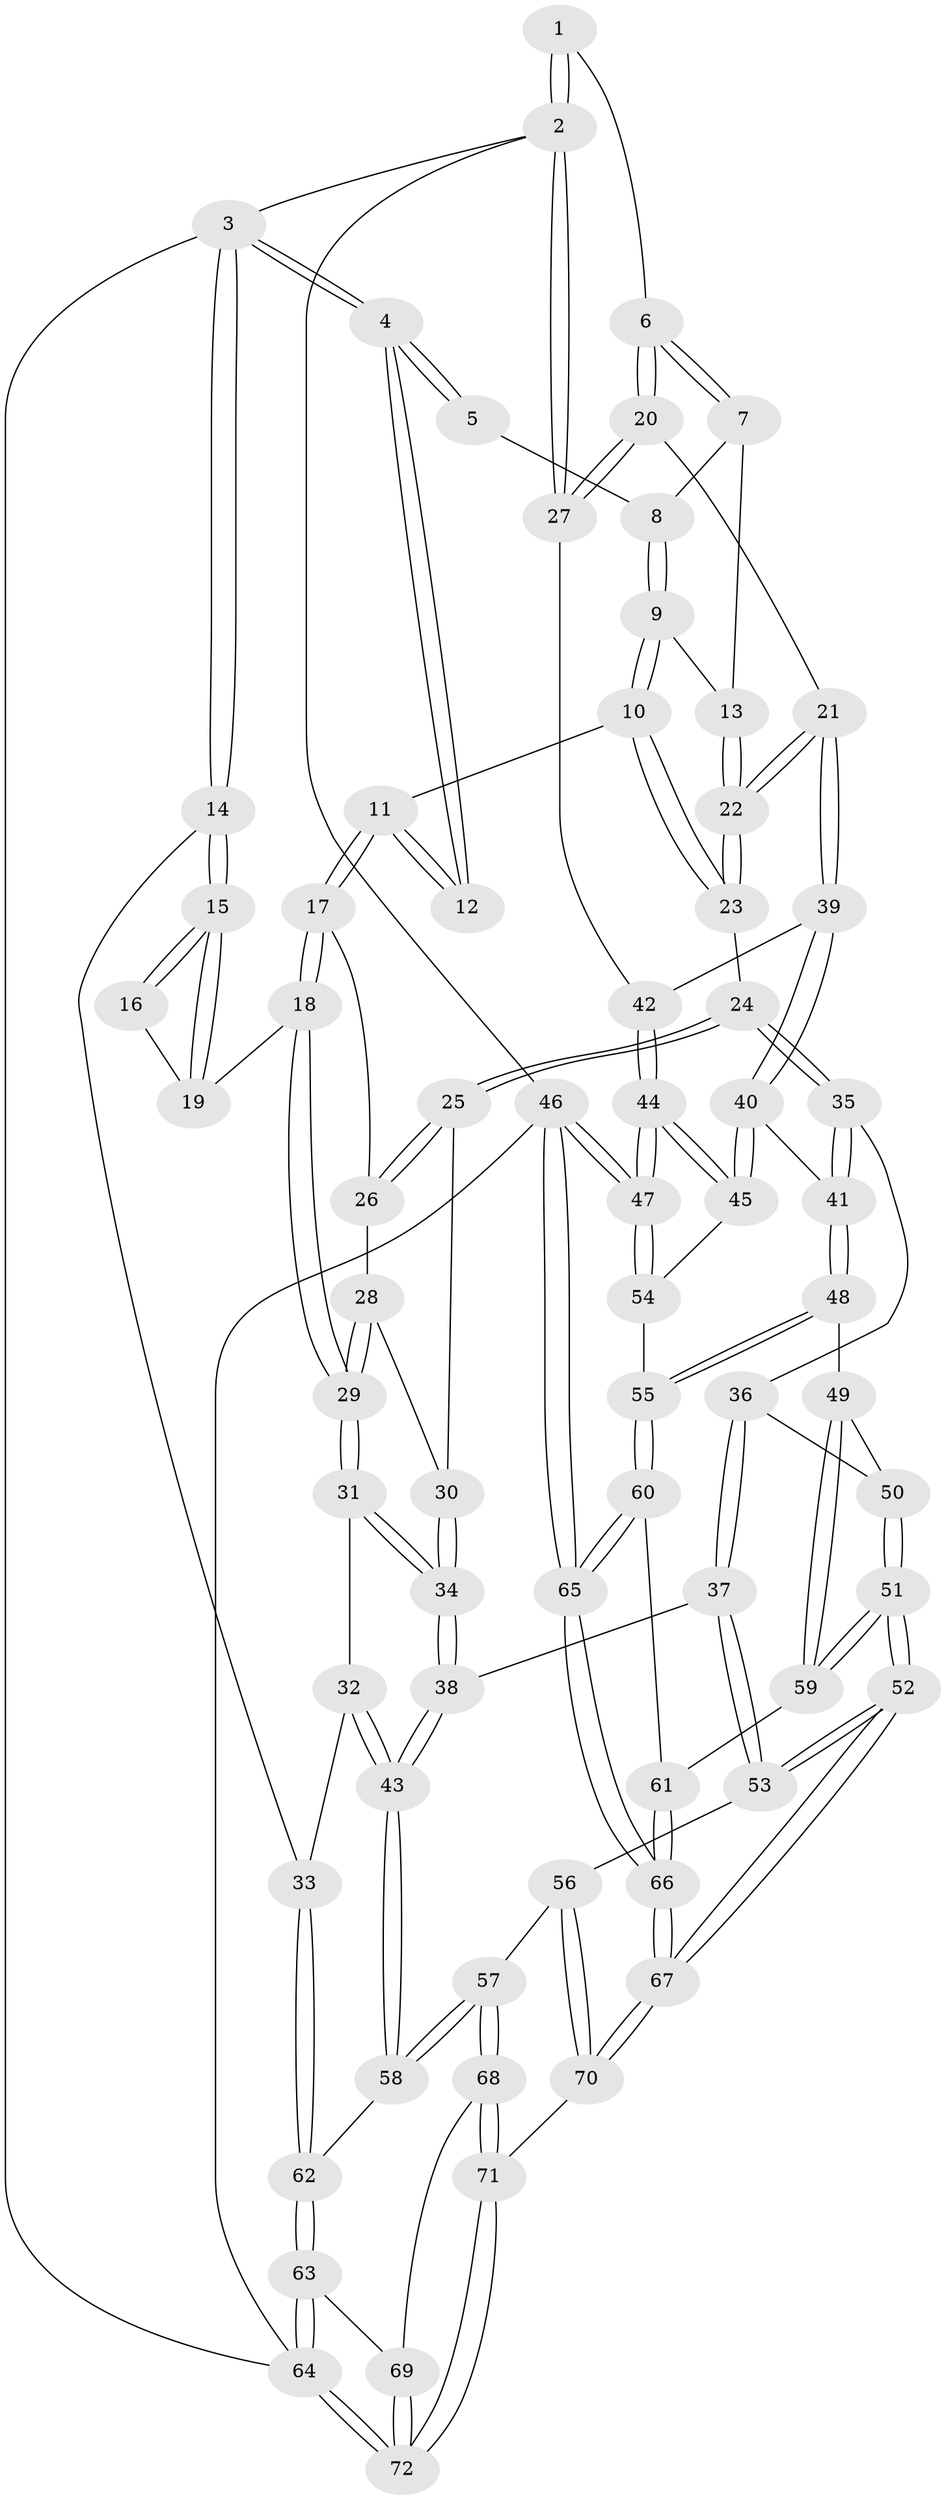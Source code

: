 // Generated by graph-tools (version 1.1) at 2025/27/03/15/25 16:27:57]
// undirected, 72 vertices, 177 edges
graph export_dot {
graph [start="1"]
  node [color=gray90,style=filled];
  1 [pos="+0.7935607908176338+0"];
  2 [pos="+1+0"];
  3 [pos="+0+0"];
  4 [pos="+0.2852044056503864+0"];
  5 [pos="+0.5335754505637204+0"];
  6 [pos="+0.7712876420728147+0.13050135504931834"];
  7 [pos="+0.5989173039227286+0.06858191976449851"];
  8 [pos="+0.5602946593268003+0"];
  9 [pos="+0.48971152259337036+0.13439523596862807"];
  10 [pos="+0.47287376893852956+0.143863313365341"];
  11 [pos="+0.36431411582829093+0.13376079294757853"];
  12 [pos="+0.28437826778938935+0"];
  13 [pos="+0.5563496134116652+0.11902936375625862"];
  14 [pos="+0+0.2712361240992285"];
  15 [pos="+0+0.25229402070558915"];
  16 [pos="+0.20407148687653578+0"];
  17 [pos="+0.36287618560457113+0.1374561975988144"];
  18 [pos="+0.17515620250346783+0.2815533734200725"];
  19 [pos="+0.1420114487915124+0.27087698318973874"];
  20 [pos="+0.7936156152243117+0.21893158729768525"];
  21 [pos="+0.7600638175021271+0.2787693895423154"];
  22 [pos="+0.7372923679901646+0.28026183472222044"];
  23 [pos="+0.6136819595352658+0.3069573704146574"];
  24 [pos="+0.5729591582787171+0.3345759592187501"];
  25 [pos="+0.5343896018596713+0.32530111751157526"];
  26 [pos="+0.4097193856012457+0.27836359985761916"];
  27 [pos="+1+0.11090140012795022"];
  28 [pos="+0.3776596240481978+0.3340280770128888"];
  29 [pos="+0.2073028157511649+0.3352211130351257"];
  30 [pos="+0.38903488850019924+0.39288740672117906"];
  31 [pos="+0.23328551718362492+0.46455430807353115"];
  32 [pos="+0.2276868690612288+0.47142499065342863"];
  33 [pos="+0+0.4394005277075449"];
  34 [pos="+0.388348481111286+0.4863278796648427"];
  35 [pos="+0.5333941801530119+0.42861143798119944"];
  36 [pos="+0.48044685797683084+0.5330718399608472"];
  37 [pos="+0.46489127771069083+0.541290053544694"];
  38 [pos="+0.430431270572468+0.5182990796438941"];
  39 [pos="+0.7862683984770799+0.35165202472017326"];
  40 [pos="+0.806782481378138+0.5113040037696436"];
  41 [pos="+0.7991823658027915+0.5178665567735334"];
  42 [pos="+1+0.3935757932545852"];
  43 [pos="+0.16065669987637396+0.6556437046838289"];
  44 [pos="+1+0.653245537731891"];
  45 [pos="+0.8899532438000193+0.5480449043067502"];
  46 [pos="+1+1"];
  47 [pos="+1+1"];
  48 [pos="+0.7607787764596434+0.5536408009657929"];
  49 [pos="+0.7528739781599435+0.5575926287084543"];
  50 [pos="+0.6213033316072257+0.5583712727119413"];
  51 [pos="+0.5905931034785408+0.7631356104796462"];
  52 [pos="+0.5343082431721188+0.7807459467758525"];
  53 [pos="+0.4307347430269853+0.7152467009826434"];
  54 [pos="+0.8329532203653378+0.7633997798962667"];
  55 [pos="+0.8026096266670227+0.7498784017102554"];
  56 [pos="+0.33218716573439777+0.7573090190212359"];
  57 [pos="+0.21145231663788588+0.7771138560159863"];
  58 [pos="+0.14950824232400217+0.6818220707341027"];
  59 [pos="+0.6492265366285008+0.7537091707256092"];
  60 [pos="+0.7343102535275553+0.7774640971595895"];
  61 [pos="+0.6516192334947682+0.7552159933501517"];
  62 [pos="+0+0.5577556398841584"];
  63 [pos="+0+0.9891252172630839"];
  64 [pos="+0+1"];
  65 [pos="+0.90135961383288+1"];
  66 [pos="+0.8236655115861118+1"];
  67 [pos="+0.5838328559977807+1"];
  68 [pos="+0.2081766227815795+0.7860048946452411"];
  69 [pos="+0.17880313394354097+0.8366337854600103"];
  70 [pos="+0.508401383409662+1"];
  71 [pos="+0.4976136272546442+1"];
  72 [pos="+0.16125912291530267+1"];
  1 -- 2;
  1 -- 2;
  1 -- 6;
  2 -- 3;
  2 -- 27;
  2 -- 27;
  2 -- 46;
  3 -- 4;
  3 -- 4;
  3 -- 14;
  3 -- 14;
  3 -- 64;
  4 -- 5;
  4 -- 5;
  4 -- 12;
  4 -- 12;
  5 -- 8;
  6 -- 7;
  6 -- 7;
  6 -- 20;
  6 -- 20;
  7 -- 8;
  7 -- 13;
  8 -- 9;
  8 -- 9;
  9 -- 10;
  9 -- 10;
  9 -- 13;
  10 -- 11;
  10 -- 23;
  10 -- 23;
  11 -- 12;
  11 -- 12;
  11 -- 17;
  11 -- 17;
  13 -- 22;
  13 -- 22;
  14 -- 15;
  14 -- 15;
  14 -- 33;
  15 -- 16;
  15 -- 16;
  15 -- 19;
  15 -- 19;
  16 -- 19;
  17 -- 18;
  17 -- 18;
  17 -- 26;
  18 -- 19;
  18 -- 29;
  18 -- 29;
  20 -- 21;
  20 -- 27;
  20 -- 27;
  21 -- 22;
  21 -- 22;
  21 -- 39;
  21 -- 39;
  22 -- 23;
  22 -- 23;
  23 -- 24;
  24 -- 25;
  24 -- 25;
  24 -- 35;
  24 -- 35;
  25 -- 26;
  25 -- 26;
  25 -- 30;
  26 -- 28;
  27 -- 42;
  28 -- 29;
  28 -- 29;
  28 -- 30;
  29 -- 31;
  29 -- 31;
  30 -- 34;
  30 -- 34;
  31 -- 32;
  31 -- 34;
  31 -- 34;
  32 -- 33;
  32 -- 43;
  32 -- 43;
  33 -- 62;
  33 -- 62;
  34 -- 38;
  34 -- 38;
  35 -- 36;
  35 -- 41;
  35 -- 41;
  36 -- 37;
  36 -- 37;
  36 -- 50;
  37 -- 38;
  37 -- 53;
  37 -- 53;
  38 -- 43;
  38 -- 43;
  39 -- 40;
  39 -- 40;
  39 -- 42;
  40 -- 41;
  40 -- 45;
  40 -- 45;
  41 -- 48;
  41 -- 48;
  42 -- 44;
  42 -- 44;
  43 -- 58;
  43 -- 58;
  44 -- 45;
  44 -- 45;
  44 -- 47;
  44 -- 47;
  45 -- 54;
  46 -- 47;
  46 -- 47;
  46 -- 65;
  46 -- 65;
  46 -- 64;
  47 -- 54;
  47 -- 54;
  48 -- 49;
  48 -- 55;
  48 -- 55;
  49 -- 50;
  49 -- 59;
  49 -- 59;
  50 -- 51;
  50 -- 51;
  51 -- 52;
  51 -- 52;
  51 -- 59;
  51 -- 59;
  52 -- 53;
  52 -- 53;
  52 -- 67;
  52 -- 67;
  53 -- 56;
  54 -- 55;
  55 -- 60;
  55 -- 60;
  56 -- 57;
  56 -- 70;
  56 -- 70;
  57 -- 58;
  57 -- 58;
  57 -- 68;
  57 -- 68;
  58 -- 62;
  59 -- 61;
  60 -- 61;
  60 -- 65;
  60 -- 65;
  61 -- 66;
  61 -- 66;
  62 -- 63;
  62 -- 63;
  63 -- 64;
  63 -- 64;
  63 -- 69;
  64 -- 72;
  64 -- 72;
  65 -- 66;
  65 -- 66;
  66 -- 67;
  66 -- 67;
  67 -- 70;
  67 -- 70;
  68 -- 69;
  68 -- 71;
  68 -- 71;
  69 -- 72;
  69 -- 72;
  70 -- 71;
  71 -- 72;
  71 -- 72;
}
